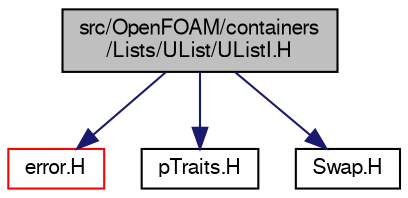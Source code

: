 digraph "src/OpenFOAM/containers/Lists/UList/UListI.H"
{
  bgcolor="transparent";
  edge [fontname="FreeSans",fontsize="10",labelfontname="FreeSans",labelfontsize="10"];
  node [fontname="FreeSans",fontsize="10",shape=record];
  Node0 [label="src/OpenFOAM/containers\l/Lists/UList/UListI.H",height=0.2,width=0.4,color="black", fillcolor="grey75", style="filled", fontcolor="black"];
  Node0 -> Node1 [color="midnightblue",fontsize="10",style="solid",fontname="FreeSans"];
  Node1 [label="error.H",height=0.2,width=0.4,color="red",URL="$a08924.html"];
  Node0 -> Node6 [color="midnightblue",fontsize="10",style="solid",fontname="FreeSans"];
  Node6 [label="pTraits.H",height=0.2,width=0.4,color="black",URL="$a12437.html"];
  Node0 -> Node38 [color="midnightblue",fontsize="10",style="solid",fontname="FreeSans"];
  Node38 [label="Swap.H",height=0.2,width=0.4,color="black",URL="$a12695.html",tooltip="Swap its arguments. "];
}
